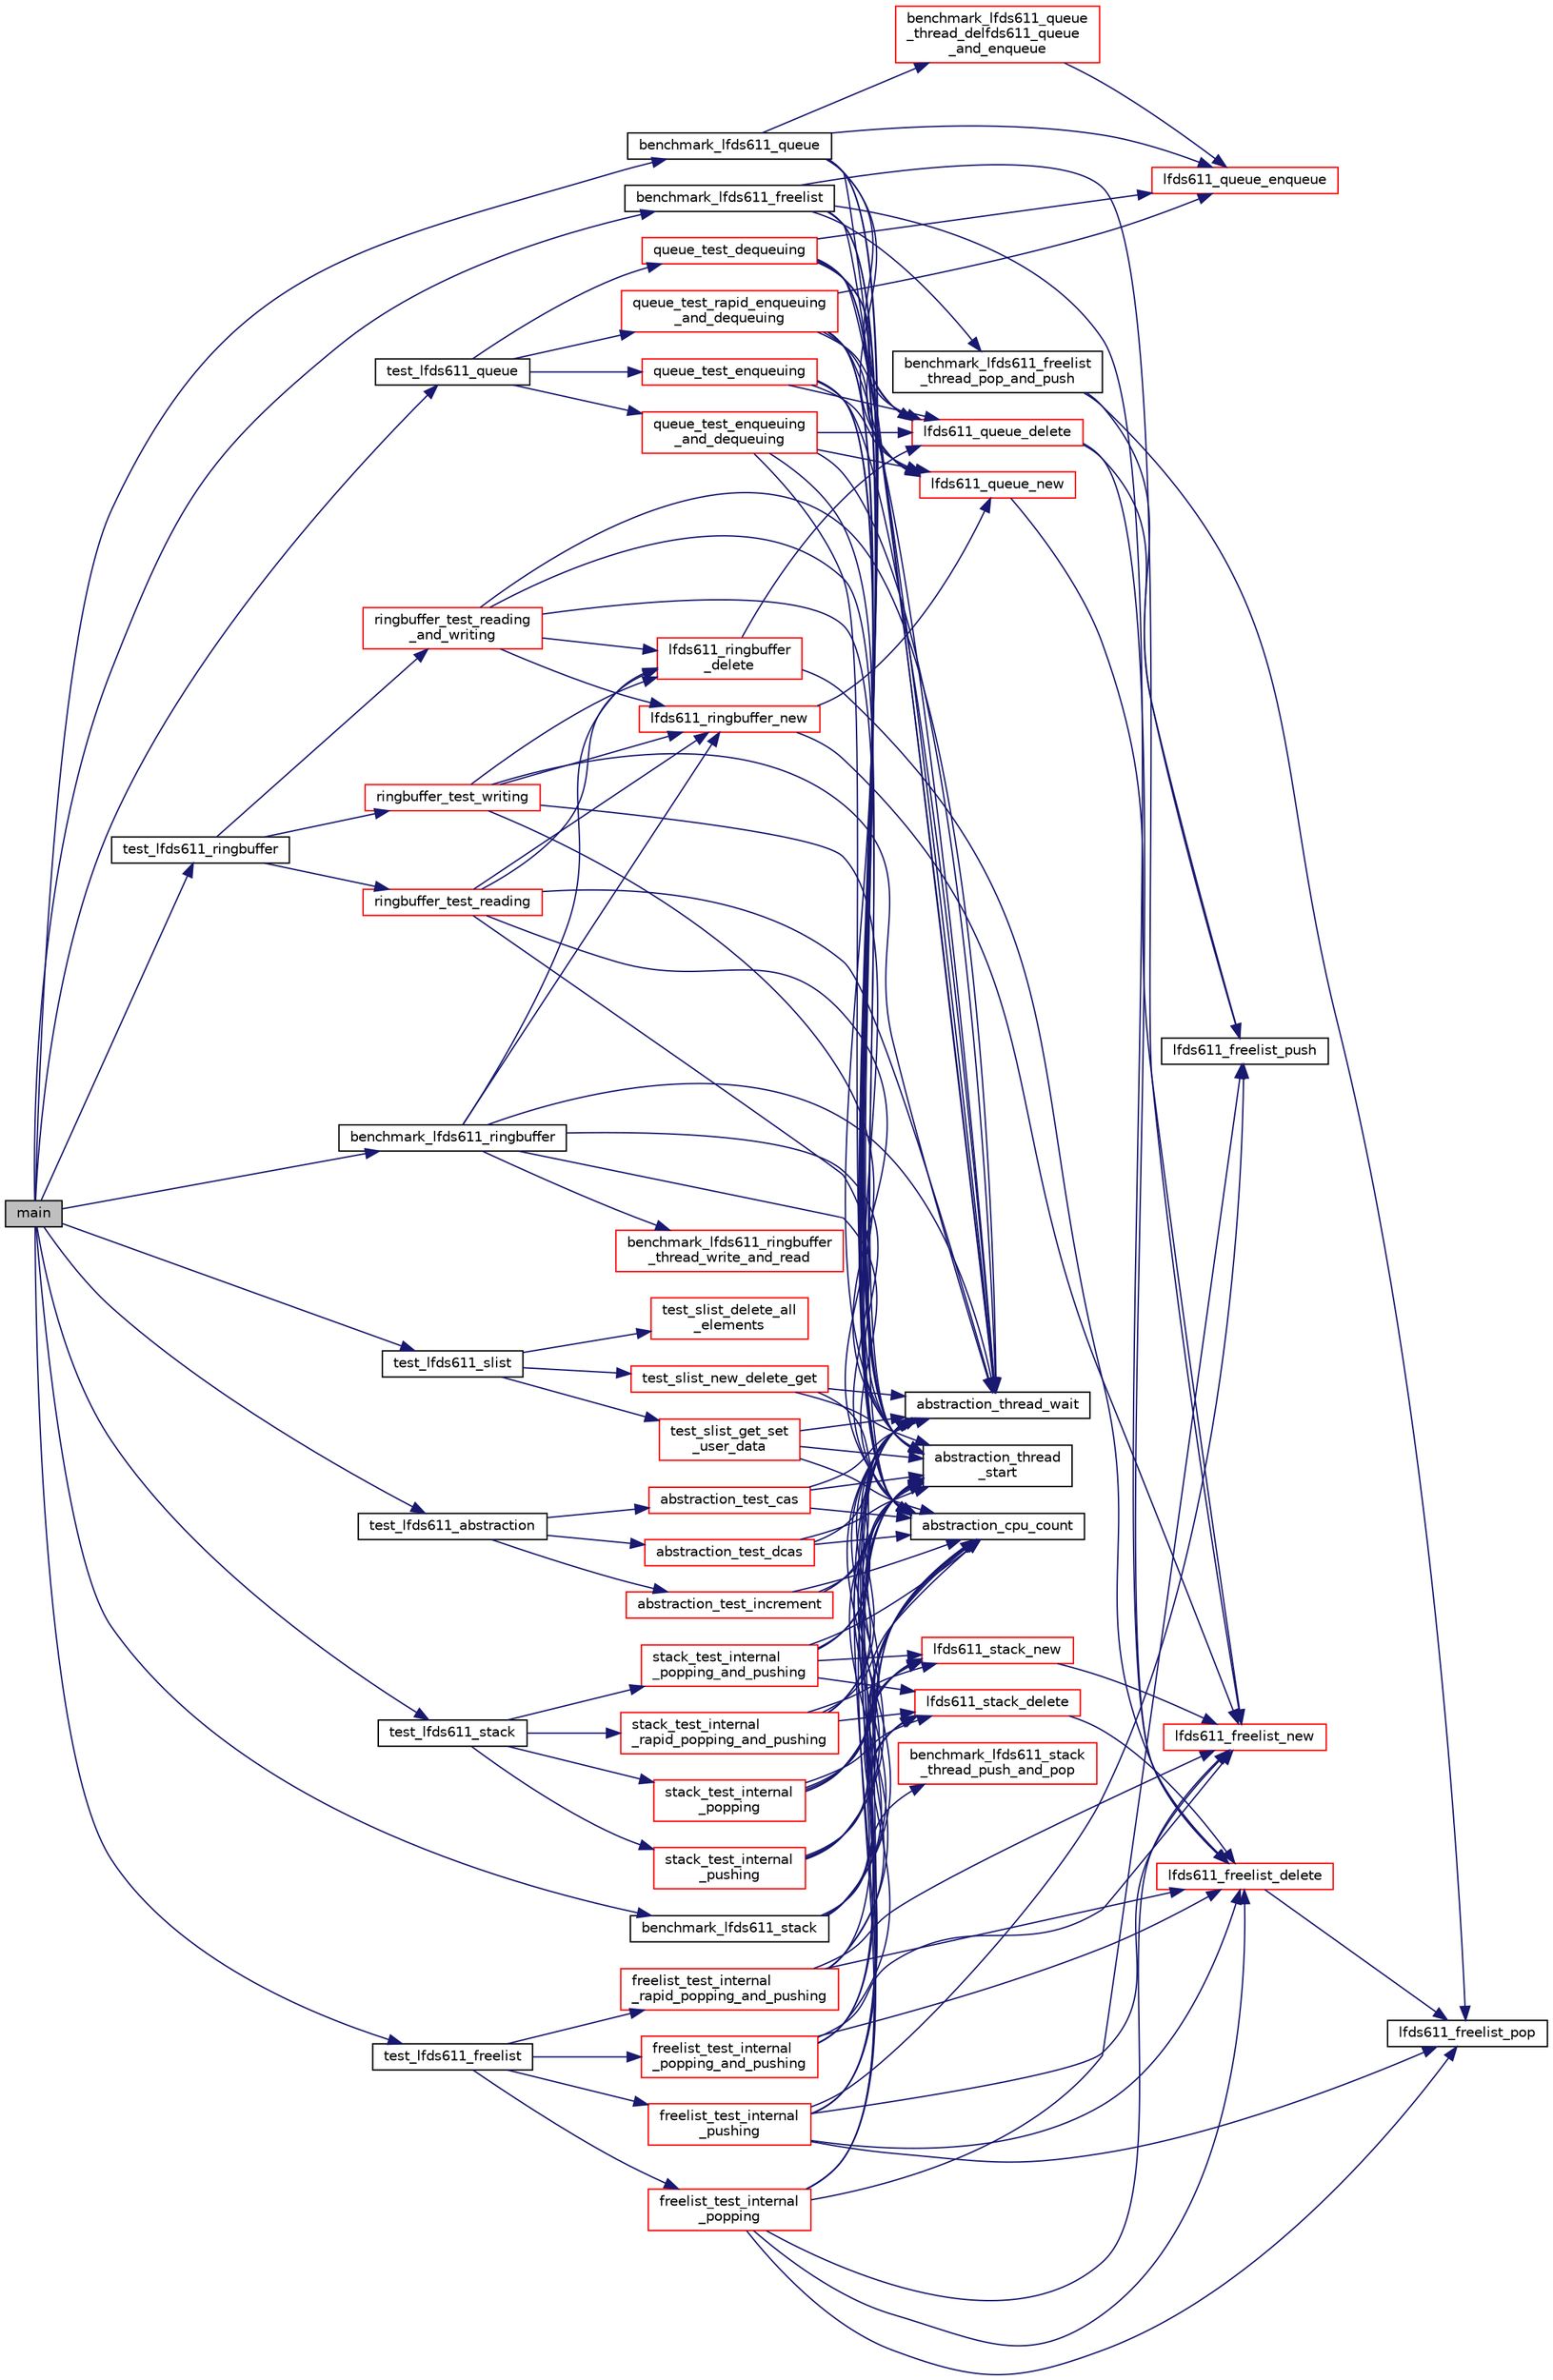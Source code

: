 digraph "main"
{
 // LATEX_PDF_SIZE
  edge [fontname="Helvetica",fontsize="10",labelfontname="Helvetica",labelfontsize="10"];
  node [fontname="Helvetica",fontsize="10",shape=record];
  rankdir="LR";
  Node1 [label="main",height=0.2,width=0.4,color="black", fillcolor="grey75", style="filled", fontcolor="black",tooltip=" "];
  Node1 -> Node2 [color="midnightblue",fontsize="10",style="solid",fontname="Helvetica"];
  Node2 [label="benchmark_lfds611_freelist",height=0.2,width=0.4,color="black", fillcolor="white", style="filled",URL="$benchmark__freelist_8c.html#a7ac3aa2d717c531e9b224449fddb04ba",tooltip=" "];
  Node2 -> Node3 [color="midnightblue",fontsize="10",style="solid",fontname="Helvetica"];
  Node3 [label="abstraction_cpu_count",height=0.2,width=0.4,color="black", fillcolor="white", style="filled",URL="$abstraction_8h.html#a4773494a7946176d6998851a05bdb883",tooltip=" "];
  Node2 -> Node4 [color="midnightblue",fontsize="10",style="solid",fontname="Helvetica"];
  Node4 [label="abstraction_thread\l_start",height=0.2,width=0.4,color="black", fillcolor="white", style="filled",URL="$abstraction_8h.html#ae5062f18a7f9d1229a2ad304fad8ee80",tooltip=" "];
  Node2 -> Node5 [color="midnightblue",fontsize="10",style="solid",fontname="Helvetica"];
  Node5 [label="abstraction_thread_wait",height=0.2,width=0.4,color="black", fillcolor="white", style="filled",URL="$abstraction_8h.html#a435577c3aa1cd4e3ad96dad0e7bb5343",tooltip=" "];
  Node2 -> Node6 [color="midnightblue",fontsize="10",style="solid",fontname="Helvetica"];
  Node6 [label="benchmark_lfds611_freelist\l_thread_pop_and_push",height=0.2,width=0.4,color="black", fillcolor="white", style="filled",URL="$benchmark__freelist_8c.html#a714be4b201a3a0e7d57cb7cc27438be2",tooltip=" "];
  Node6 -> Node7 [color="midnightblue",fontsize="10",style="solid",fontname="Helvetica"];
  Node7 [label="lfds611_freelist_pop",height=0.2,width=0.4,color="black", fillcolor="white", style="filled",URL="$liblfds611_8h.html#a553d79ea0648f758e195ff7765656c93",tooltip=" "];
  Node6 -> Node8 [color="midnightblue",fontsize="10",style="solid",fontname="Helvetica"];
  Node8 [label="lfds611_freelist_push",height=0.2,width=0.4,color="black", fillcolor="white", style="filled",URL="$liblfds611_8h.html#a115d27997203d9d619d511aa7b43b623",tooltip=" "];
  Node2 -> Node9 [color="midnightblue",fontsize="10",style="solid",fontname="Helvetica"];
  Node9 [label="lfds611_freelist_delete",height=0.2,width=0.4,color="red", fillcolor="white", style="filled",URL="$liblfds611_8h.html#ad0fd224788d8b90f485936c893047eba",tooltip=" "];
  Node9 -> Node7 [color="midnightblue",fontsize="10",style="solid",fontname="Helvetica"];
  Node2 -> Node13 [color="midnightblue",fontsize="10",style="solid",fontname="Helvetica"];
  Node13 [label="lfds611_freelist_new",height=0.2,width=0.4,color="red", fillcolor="white", style="filled",URL="$liblfds611_8h.html#a2045c8edde63991a6ff575e81a515d1e",tooltip=" "];
  Node1 -> Node18 [color="midnightblue",fontsize="10",style="solid",fontname="Helvetica"];
  Node18 [label="benchmark_lfds611_queue",height=0.2,width=0.4,color="black", fillcolor="white", style="filled",URL="$benchmark__queue_8c.html#acd92fa3d48240cbf8229c145ef7bf7c9",tooltip=" "];
  Node18 -> Node3 [color="midnightblue",fontsize="10",style="solid",fontname="Helvetica"];
  Node18 -> Node4 [color="midnightblue",fontsize="10",style="solid",fontname="Helvetica"];
  Node18 -> Node5 [color="midnightblue",fontsize="10",style="solid",fontname="Helvetica"];
  Node18 -> Node19 [color="midnightblue",fontsize="10",style="solid",fontname="Helvetica"];
  Node19 [label="benchmark_lfds611_queue\l_thread_delfds611_queue\l_and_enqueue",height=0.2,width=0.4,color="red", fillcolor="white", style="filled",URL="$benchmark__queue_8c.html#a0dfda3deb56a7272e452e017ddf7c0f0",tooltip=" "];
  Node19 -> Node21 [color="midnightblue",fontsize="10",style="solid",fontname="Helvetica"];
  Node21 [label="lfds611_queue_enqueue",height=0.2,width=0.4,color="red", fillcolor="white", style="filled",URL="$liblfds611_8h.html#aa9b6ae4f2255f9215935777fce30fcfa",tooltip=" "];
  Node18 -> Node25 [color="midnightblue",fontsize="10",style="solid",fontname="Helvetica"];
  Node25 [label="lfds611_queue_delete",height=0.2,width=0.4,color="red", fillcolor="white", style="filled",URL="$liblfds611_8h.html#a902e4cc8b67d0d49f74f7bd1cef8ace4",tooltip=" "];
  Node25 -> Node9 [color="midnightblue",fontsize="10",style="solid",fontname="Helvetica"];
  Node25 -> Node8 [color="midnightblue",fontsize="10",style="solid",fontname="Helvetica"];
  Node18 -> Node21 [color="midnightblue",fontsize="10",style="solid",fontname="Helvetica"];
  Node18 -> Node27 [color="midnightblue",fontsize="10",style="solid",fontname="Helvetica"];
  Node27 [label="lfds611_queue_new",height=0.2,width=0.4,color="red", fillcolor="white", style="filled",URL="$liblfds611_8h.html#a260b10b34aa75a7ac19946a4a59d6f6a",tooltip=" "];
  Node27 -> Node13 [color="midnightblue",fontsize="10",style="solid",fontname="Helvetica"];
  Node1 -> Node30 [color="midnightblue",fontsize="10",style="solid",fontname="Helvetica"];
  Node30 [label="benchmark_lfds611_ringbuffer",height=0.2,width=0.4,color="black", fillcolor="white", style="filled",URL="$benchmark__ringbuffer_8c.html#a0ee0b1ccd335333378d59a07232d052b",tooltip=" "];
  Node30 -> Node3 [color="midnightblue",fontsize="10",style="solid",fontname="Helvetica"];
  Node30 -> Node4 [color="midnightblue",fontsize="10",style="solid",fontname="Helvetica"];
  Node30 -> Node5 [color="midnightblue",fontsize="10",style="solid",fontname="Helvetica"];
  Node30 -> Node31 [color="midnightblue",fontsize="10",style="solid",fontname="Helvetica"];
  Node31 [label="benchmark_lfds611_ringbuffer\l_thread_write_and_read",height=0.2,width=0.4,color="red", fillcolor="white", style="filled",URL="$benchmark__ringbuffer_8c.html#ab522d5154d8e139affa942e6b0943574",tooltip=" "];
  Node30 -> Node37 [color="midnightblue",fontsize="10",style="solid",fontname="Helvetica"];
  Node37 [label="lfds611_ringbuffer\l_delete",height=0.2,width=0.4,color="red", fillcolor="white", style="filled",URL="$liblfds611_8h.html#aa123938cd7fe93d2abeeb56d087beadb",tooltip=" "];
  Node37 -> Node9 [color="midnightblue",fontsize="10",style="solid",fontname="Helvetica"];
  Node37 -> Node25 [color="midnightblue",fontsize="10",style="solid",fontname="Helvetica"];
  Node30 -> Node38 [color="midnightblue",fontsize="10",style="solid",fontname="Helvetica"];
  Node38 [label="lfds611_ringbuffer_new",height=0.2,width=0.4,color="red", fillcolor="white", style="filled",URL="$liblfds611_8h.html#a85e4b5178c88f88d019a49dd0c9cda8d",tooltip=" "];
  Node38 -> Node13 [color="midnightblue",fontsize="10",style="solid",fontname="Helvetica"];
  Node38 -> Node27 [color="midnightblue",fontsize="10",style="solid",fontname="Helvetica"];
  Node1 -> Node39 [color="midnightblue",fontsize="10",style="solid",fontname="Helvetica"];
  Node39 [label="benchmark_lfds611_stack",height=0.2,width=0.4,color="black", fillcolor="white", style="filled",URL="$benchmark__stack_8c.html#ae62f2383428b4bdfdfef084fcb51eb14",tooltip=" "];
  Node39 -> Node3 [color="midnightblue",fontsize="10",style="solid",fontname="Helvetica"];
  Node39 -> Node4 [color="midnightblue",fontsize="10",style="solid",fontname="Helvetica"];
  Node39 -> Node5 [color="midnightblue",fontsize="10",style="solid",fontname="Helvetica"];
  Node39 -> Node40 [color="midnightblue",fontsize="10",style="solid",fontname="Helvetica"];
  Node40 [label="benchmark_lfds611_stack\l_thread_push_and_pop",height=0.2,width=0.4,color="red", fillcolor="white", style="filled",URL="$benchmark__stack_8c.html#a58ed6a9396873fe4f80b318ecc13f18a",tooltip=" "];
  Node39 -> Node46 [color="midnightblue",fontsize="10",style="solid",fontname="Helvetica"];
  Node46 [label="lfds611_stack_delete",height=0.2,width=0.4,color="red", fillcolor="white", style="filled",URL="$liblfds611_8h.html#a19283adac4777c58acf5b45e1107dcd6",tooltip=" "];
  Node46 -> Node9 [color="midnightblue",fontsize="10",style="solid",fontname="Helvetica"];
  Node39 -> Node48 [color="midnightblue",fontsize="10",style="solid",fontname="Helvetica"];
  Node48 [label="lfds611_stack_new",height=0.2,width=0.4,color="red", fillcolor="white", style="filled",URL="$liblfds611_8h.html#a385810a5ab32cbfd478616f3a69c664c",tooltip=" "];
  Node48 -> Node13 [color="midnightblue",fontsize="10",style="solid",fontname="Helvetica"];
  Node1 -> Node50 [color="midnightblue",fontsize="10",style="solid",fontname="Helvetica"];
  Node50 [label="test_lfds611_abstraction",height=0.2,width=0.4,color="black", fillcolor="white", style="filled",URL="$liblfds6_81_81_2test_2src_2internal_8h.html#a0f6bd033436212909bbd3783838d543c",tooltip=" "];
  Node50 -> Node51 [color="midnightblue",fontsize="10",style="solid",fontname="Helvetica"];
  Node51 [label="abstraction_test_cas",height=0.2,width=0.4,color="red", fillcolor="white", style="filled",URL="$test__abstraction_8c.html#a9d271ca62ebece89ce5370bdf7093b60",tooltip=" "];
  Node51 -> Node3 [color="midnightblue",fontsize="10",style="solid",fontname="Helvetica"];
  Node51 -> Node4 [color="midnightblue",fontsize="10",style="solid",fontname="Helvetica"];
  Node51 -> Node5 [color="midnightblue",fontsize="10",style="solid",fontname="Helvetica"];
  Node50 -> Node56 [color="midnightblue",fontsize="10",style="solid",fontname="Helvetica"];
  Node56 [label="abstraction_test_dcas",height=0.2,width=0.4,color="red", fillcolor="white", style="filled",URL="$test__abstraction_8c.html#a2fe591aca915cba09ae146b0f1624ef2",tooltip=" "];
  Node56 -> Node3 [color="midnightblue",fontsize="10",style="solid",fontname="Helvetica"];
  Node56 -> Node4 [color="midnightblue",fontsize="10",style="solid",fontname="Helvetica"];
  Node56 -> Node5 [color="midnightblue",fontsize="10",style="solid",fontname="Helvetica"];
  Node50 -> Node59 [color="midnightblue",fontsize="10",style="solid",fontname="Helvetica"];
  Node59 [label="abstraction_test_increment",height=0.2,width=0.4,color="red", fillcolor="white", style="filled",URL="$test__abstraction_8c.html#a220720103efda4b007916925886c1318",tooltip=" "];
  Node59 -> Node3 [color="midnightblue",fontsize="10",style="solid",fontname="Helvetica"];
  Node59 -> Node4 [color="midnightblue",fontsize="10",style="solid",fontname="Helvetica"];
  Node59 -> Node5 [color="midnightblue",fontsize="10",style="solid",fontname="Helvetica"];
  Node1 -> Node64 [color="midnightblue",fontsize="10",style="solid",fontname="Helvetica"];
  Node64 [label="test_lfds611_freelist",height=0.2,width=0.4,color="black", fillcolor="white", style="filled",URL="$liblfds6_81_81_2test_2src_2internal_8h.html#a9990f1994c05ae97b213ee0b059d8fc5",tooltip=" "];
  Node64 -> Node65 [color="midnightblue",fontsize="10",style="solid",fontname="Helvetica"];
  Node65 [label="freelist_test_internal\l_popping",height=0.2,width=0.4,color="red", fillcolor="white", style="filled",URL="$test__freelist_8c.html#a24f0389da483595a7b1eac48acb6997a",tooltip=" "];
  Node65 -> Node3 [color="midnightblue",fontsize="10",style="solid",fontname="Helvetica"];
  Node65 -> Node4 [color="midnightblue",fontsize="10",style="solid",fontname="Helvetica"];
  Node65 -> Node5 [color="midnightblue",fontsize="10",style="solid",fontname="Helvetica"];
  Node65 -> Node9 [color="midnightblue",fontsize="10",style="solid",fontname="Helvetica"];
  Node65 -> Node13 [color="midnightblue",fontsize="10",style="solid",fontname="Helvetica"];
  Node65 -> Node7 [color="midnightblue",fontsize="10",style="solid",fontname="Helvetica"];
  Node65 -> Node8 [color="midnightblue",fontsize="10",style="solid",fontname="Helvetica"];
  Node64 -> Node71 [color="midnightblue",fontsize="10",style="solid",fontname="Helvetica"];
  Node71 [label="freelist_test_internal\l_popping_and_pushing",height=0.2,width=0.4,color="red", fillcolor="white", style="filled",URL="$test__freelist_8c.html#a66449339f8975b98fbe31cc287fa7af1",tooltip=" "];
  Node71 -> Node3 [color="midnightblue",fontsize="10",style="solid",fontname="Helvetica"];
  Node71 -> Node4 [color="midnightblue",fontsize="10",style="solid",fontname="Helvetica"];
  Node71 -> Node5 [color="midnightblue",fontsize="10",style="solid",fontname="Helvetica"];
  Node71 -> Node9 [color="midnightblue",fontsize="10",style="solid",fontname="Helvetica"];
  Node71 -> Node13 [color="midnightblue",fontsize="10",style="solid",fontname="Helvetica"];
  Node64 -> Node76 [color="midnightblue",fontsize="10",style="solid",fontname="Helvetica"];
  Node76 [label="freelist_test_internal\l_pushing",height=0.2,width=0.4,color="red", fillcolor="white", style="filled",URL="$test__freelist_8c.html#aac1850bdb558429621af572d32bfd592",tooltip=" "];
  Node76 -> Node3 [color="midnightblue",fontsize="10",style="solid",fontname="Helvetica"];
  Node76 -> Node4 [color="midnightblue",fontsize="10",style="solid",fontname="Helvetica"];
  Node76 -> Node5 [color="midnightblue",fontsize="10",style="solid",fontname="Helvetica"];
  Node76 -> Node9 [color="midnightblue",fontsize="10",style="solid",fontname="Helvetica"];
  Node76 -> Node13 [color="midnightblue",fontsize="10",style="solid",fontname="Helvetica"];
  Node76 -> Node7 [color="midnightblue",fontsize="10",style="solid",fontname="Helvetica"];
  Node76 -> Node8 [color="midnightblue",fontsize="10",style="solid",fontname="Helvetica"];
  Node64 -> Node80 [color="midnightblue",fontsize="10",style="solid",fontname="Helvetica"];
  Node80 [label="freelist_test_internal\l_rapid_popping_and_pushing",height=0.2,width=0.4,color="red", fillcolor="white", style="filled",URL="$test__freelist_8c.html#ac7dac436435acb477b606731ee7084a3",tooltip=" "];
  Node80 -> Node3 [color="midnightblue",fontsize="10",style="solid",fontname="Helvetica"];
  Node80 -> Node4 [color="midnightblue",fontsize="10",style="solid",fontname="Helvetica"];
  Node80 -> Node5 [color="midnightblue",fontsize="10",style="solid",fontname="Helvetica"];
  Node80 -> Node9 [color="midnightblue",fontsize="10",style="solid",fontname="Helvetica"];
  Node80 -> Node13 [color="midnightblue",fontsize="10",style="solid",fontname="Helvetica"];
  Node1 -> Node82 [color="midnightblue",fontsize="10",style="solid",fontname="Helvetica"];
  Node82 [label="test_lfds611_queue",height=0.2,width=0.4,color="black", fillcolor="white", style="filled",URL="$liblfds6_81_81_2test_2src_2internal_8h.html#a0017b2d6ba27b4152a4ab66a2e454612",tooltip=" "];
  Node82 -> Node83 [color="midnightblue",fontsize="10",style="solid",fontname="Helvetica"];
  Node83 [label="queue_test_dequeuing",height=0.2,width=0.4,color="red", fillcolor="white", style="filled",URL="$test__queue_8c.html#a1290bd1770139c22378c55dc5d9b8033",tooltip=" "];
  Node83 -> Node3 [color="midnightblue",fontsize="10",style="solid",fontname="Helvetica"];
  Node83 -> Node4 [color="midnightblue",fontsize="10",style="solid",fontname="Helvetica"];
  Node83 -> Node5 [color="midnightblue",fontsize="10",style="solid",fontname="Helvetica"];
  Node83 -> Node25 [color="midnightblue",fontsize="10",style="solid",fontname="Helvetica"];
  Node83 -> Node21 [color="midnightblue",fontsize="10",style="solid",fontname="Helvetica"];
  Node83 -> Node27 [color="midnightblue",fontsize="10",style="solid",fontname="Helvetica"];
  Node82 -> Node88 [color="midnightblue",fontsize="10",style="solid",fontname="Helvetica"];
  Node88 [label="queue_test_enqueuing",height=0.2,width=0.4,color="red", fillcolor="white", style="filled",URL="$test__queue_8c.html#a13000a3c1ddf073a6c117ad3e613a871",tooltip=" "];
  Node88 -> Node3 [color="midnightblue",fontsize="10",style="solid",fontname="Helvetica"];
  Node88 -> Node4 [color="midnightblue",fontsize="10",style="solid",fontname="Helvetica"];
  Node88 -> Node5 [color="midnightblue",fontsize="10",style="solid",fontname="Helvetica"];
  Node88 -> Node25 [color="midnightblue",fontsize="10",style="solid",fontname="Helvetica"];
  Node88 -> Node27 [color="midnightblue",fontsize="10",style="solid",fontname="Helvetica"];
  Node82 -> Node90 [color="midnightblue",fontsize="10",style="solid",fontname="Helvetica"];
  Node90 [label="queue_test_enqueuing\l_and_dequeuing",height=0.2,width=0.4,color="red", fillcolor="white", style="filled",URL="$test__queue_8c.html#a5df673936334ce51cf6f50cc6a27c1a4",tooltip=" "];
  Node90 -> Node3 [color="midnightblue",fontsize="10",style="solid",fontname="Helvetica"];
  Node90 -> Node4 [color="midnightblue",fontsize="10",style="solid",fontname="Helvetica"];
  Node90 -> Node5 [color="midnightblue",fontsize="10",style="solid",fontname="Helvetica"];
  Node90 -> Node25 [color="midnightblue",fontsize="10",style="solid",fontname="Helvetica"];
  Node90 -> Node27 [color="midnightblue",fontsize="10",style="solid",fontname="Helvetica"];
  Node82 -> Node92 [color="midnightblue",fontsize="10",style="solid",fontname="Helvetica"];
  Node92 [label="queue_test_rapid_enqueuing\l_and_dequeuing",height=0.2,width=0.4,color="red", fillcolor="white", style="filled",URL="$test__queue_8c.html#a82d3e80b33319e984824639febe139d8",tooltip=" "];
  Node92 -> Node3 [color="midnightblue",fontsize="10",style="solid",fontname="Helvetica"];
  Node92 -> Node4 [color="midnightblue",fontsize="10",style="solid",fontname="Helvetica"];
  Node92 -> Node5 [color="midnightblue",fontsize="10",style="solid",fontname="Helvetica"];
  Node92 -> Node25 [color="midnightblue",fontsize="10",style="solid",fontname="Helvetica"];
  Node92 -> Node21 [color="midnightblue",fontsize="10",style="solid",fontname="Helvetica"];
  Node92 -> Node27 [color="midnightblue",fontsize="10",style="solid",fontname="Helvetica"];
  Node1 -> Node94 [color="midnightblue",fontsize="10",style="solid",fontname="Helvetica"];
  Node94 [label="test_lfds611_ringbuffer",height=0.2,width=0.4,color="black", fillcolor="white", style="filled",URL="$liblfds6_81_81_2test_2src_2internal_8h.html#a52cca45019fa8713ede0315242dc2639",tooltip=" "];
  Node94 -> Node95 [color="midnightblue",fontsize="10",style="solid",fontname="Helvetica"];
  Node95 [label="ringbuffer_test_reading",height=0.2,width=0.4,color="red", fillcolor="white", style="filled",URL="$test__ringbuffer_8c.html#acea7fcc1cef012c3a1786ffeb579773d",tooltip=" "];
  Node95 -> Node3 [color="midnightblue",fontsize="10",style="solid",fontname="Helvetica"];
  Node95 -> Node4 [color="midnightblue",fontsize="10",style="solid",fontname="Helvetica"];
  Node95 -> Node5 [color="midnightblue",fontsize="10",style="solid",fontname="Helvetica"];
  Node95 -> Node37 [color="midnightblue",fontsize="10",style="solid",fontname="Helvetica"];
  Node95 -> Node38 [color="midnightblue",fontsize="10",style="solid",fontname="Helvetica"];
  Node94 -> Node101 [color="midnightblue",fontsize="10",style="solid",fontname="Helvetica"];
  Node101 [label="ringbuffer_test_reading\l_and_writing",height=0.2,width=0.4,color="red", fillcolor="white", style="filled",URL="$test__ringbuffer_8c.html#ad77615a02be8970a969721763aab3a22",tooltip=" "];
  Node101 -> Node3 [color="midnightblue",fontsize="10",style="solid",fontname="Helvetica"];
  Node101 -> Node4 [color="midnightblue",fontsize="10",style="solid",fontname="Helvetica"];
  Node101 -> Node5 [color="midnightblue",fontsize="10",style="solid",fontname="Helvetica"];
  Node101 -> Node37 [color="midnightblue",fontsize="10",style="solid",fontname="Helvetica"];
  Node101 -> Node38 [color="midnightblue",fontsize="10",style="solid",fontname="Helvetica"];
  Node94 -> Node103 [color="midnightblue",fontsize="10",style="solid",fontname="Helvetica"];
  Node103 [label="ringbuffer_test_writing",height=0.2,width=0.4,color="red", fillcolor="white", style="filled",URL="$test__ringbuffer_8c.html#ab6f3a403c6f25abb82a1667bbf40c2e7",tooltip=" "];
  Node103 -> Node3 [color="midnightblue",fontsize="10",style="solid",fontname="Helvetica"];
  Node103 -> Node4 [color="midnightblue",fontsize="10",style="solid",fontname="Helvetica"];
  Node103 -> Node5 [color="midnightblue",fontsize="10",style="solid",fontname="Helvetica"];
  Node103 -> Node37 [color="midnightblue",fontsize="10",style="solid",fontname="Helvetica"];
  Node103 -> Node38 [color="midnightblue",fontsize="10",style="solid",fontname="Helvetica"];
  Node1 -> Node105 [color="midnightblue",fontsize="10",style="solid",fontname="Helvetica"];
  Node105 [label="test_lfds611_slist",height=0.2,width=0.4,color="black", fillcolor="white", style="filled",URL="$liblfds6_81_81_2test_2src_2internal_8h.html#a1e0fcb224cca32b9b34df3c22e4278c5",tooltip=" "];
  Node105 -> Node106 [color="midnightblue",fontsize="10",style="solid",fontname="Helvetica"];
  Node106 [label="test_slist_delete_all\l_elements",height=0.2,width=0.4,color="red", fillcolor="white", style="filled",URL="$test__slist_8c.html#ad99b717d59b289847ae577c2afbd515d",tooltip=" "];
  Node105 -> Node119 [color="midnightblue",fontsize="10",style="solid",fontname="Helvetica"];
  Node119 [label="test_slist_get_set\l_user_data",height=0.2,width=0.4,color="red", fillcolor="white", style="filled",URL="$test__slist_8c.html#a7e810cf011a1846cd945347419d26deb",tooltip=" "];
  Node119 -> Node3 [color="midnightblue",fontsize="10",style="solid",fontname="Helvetica"];
  Node119 -> Node4 [color="midnightblue",fontsize="10",style="solid",fontname="Helvetica"];
  Node119 -> Node5 [color="midnightblue",fontsize="10",style="solid",fontname="Helvetica"];
  Node105 -> Node126 [color="midnightblue",fontsize="10",style="solid",fontname="Helvetica"];
  Node126 [label="test_slist_new_delete_get",height=0.2,width=0.4,color="red", fillcolor="white", style="filled",URL="$test__slist_8c.html#aacc348b950a8c79a881792dbd85b7fd4",tooltip=" "];
  Node126 -> Node3 [color="midnightblue",fontsize="10",style="solid",fontname="Helvetica"];
  Node126 -> Node4 [color="midnightblue",fontsize="10",style="solid",fontname="Helvetica"];
  Node126 -> Node5 [color="midnightblue",fontsize="10",style="solid",fontname="Helvetica"];
  Node1 -> Node132 [color="midnightblue",fontsize="10",style="solid",fontname="Helvetica"];
  Node132 [label="test_lfds611_stack",height=0.2,width=0.4,color="black", fillcolor="white", style="filled",URL="$liblfds6_81_81_2test_2src_2internal_8h.html#abd4ca1201484a92bad5abf57fd14eef0",tooltip=" "];
  Node132 -> Node133 [color="midnightblue",fontsize="10",style="solid",fontname="Helvetica"];
  Node133 [label="stack_test_internal\l_popping",height=0.2,width=0.4,color="red", fillcolor="white", style="filled",URL="$test__stack_8c.html#aa192b3c754a5bc86ed24078dcecc56d9",tooltip=" "];
  Node133 -> Node3 [color="midnightblue",fontsize="10",style="solid",fontname="Helvetica"];
  Node133 -> Node4 [color="midnightblue",fontsize="10",style="solid",fontname="Helvetica"];
  Node133 -> Node5 [color="midnightblue",fontsize="10",style="solid",fontname="Helvetica"];
  Node133 -> Node46 [color="midnightblue",fontsize="10",style="solid",fontname="Helvetica"];
  Node133 -> Node48 [color="midnightblue",fontsize="10",style="solid",fontname="Helvetica"];
  Node132 -> Node136 [color="midnightblue",fontsize="10",style="solid",fontname="Helvetica"];
  Node136 [label="stack_test_internal\l_popping_and_pushing",height=0.2,width=0.4,color="red", fillcolor="white", style="filled",URL="$test__stack_8c.html#a07ce640033aa9942936c5f8487caa16d",tooltip=" "];
  Node136 -> Node3 [color="midnightblue",fontsize="10",style="solid",fontname="Helvetica"];
  Node136 -> Node4 [color="midnightblue",fontsize="10",style="solid",fontname="Helvetica"];
  Node136 -> Node5 [color="midnightblue",fontsize="10",style="solid",fontname="Helvetica"];
  Node136 -> Node46 [color="midnightblue",fontsize="10",style="solid",fontname="Helvetica"];
  Node136 -> Node48 [color="midnightblue",fontsize="10",style="solid",fontname="Helvetica"];
  Node132 -> Node141 [color="midnightblue",fontsize="10",style="solid",fontname="Helvetica"];
  Node141 [label="stack_test_internal\l_pushing",height=0.2,width=0.4,color="red", fillcolor="white", style="filled",URL="$test__stack_8c.html#a8ea8432c009448f8fe94c3d3dd87f6d5",tooltip=" "];
  Node141 -> Node3 [color="midnightblue",fontsize="10",style="solid",fontname="Helvetica"];
  Node141 -> Node4 [color="midnightblue",fontsize="10",style="solid",fontname="Helvetica"];
  Node141 -> Node5 [color="midnightblue",fontsize="10",style="solid",fontname="Helvetica"];
  Node141 -> Node46 [color="midnightblue",fontsize="10",style="solid",fontname="Helvetica"];
  Node141 -> Node48 [color="midnightblue",fontsize="10",style="solid",fontname="Helvetica"];
  Node132 -> Node143 [color="midnightblue",fontsize="10",style="solid",fontname="Helvetica"];
  Node143 [label="stack_test_internal\l_rapid_popping_and_pushing",height=0.2,width=0.4,color="red", fillcolor="white", style="filled",URL="$test__stack_8c.html#aad478047cc246905b13310c9b4aa83b1",tooltip=" "];
  Node143 -> Node3 [color="midnightblue",fontsize="10",style="solid",fontname="Helvetica"];
  Node143 -> Node4 [color="midnightblue",fontsize="10",style="solid",fontname="Helvetica"];
  Node143 -> Node5 [color="midnightblue",fontsize="10",style="solid",fontname="Helvetica"];
  Node143 -> Node46 [color="midnightblue",fontsize="10",style="solid",fontname="Helvetica"];
  Node143 -> Node48 [color="midnightblue",fontsize="10",style="solid",fontname="Helvetica"];
}

